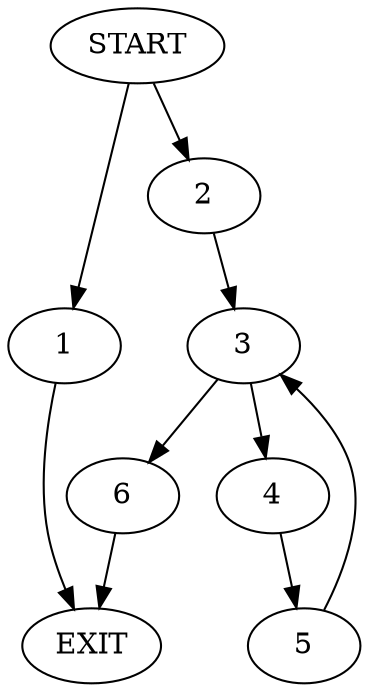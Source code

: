 digraph { 
0 [label="START"];
1;
2;
3;
4;
5;
6;
7[label="EXIT"];
0 -> 1;
0 -> 2;
1 -> 7;
2 -> 3;
3 -> 4;
3 -> 6;
4 -> 5;
5 -> 3;
6 -> 7;
}